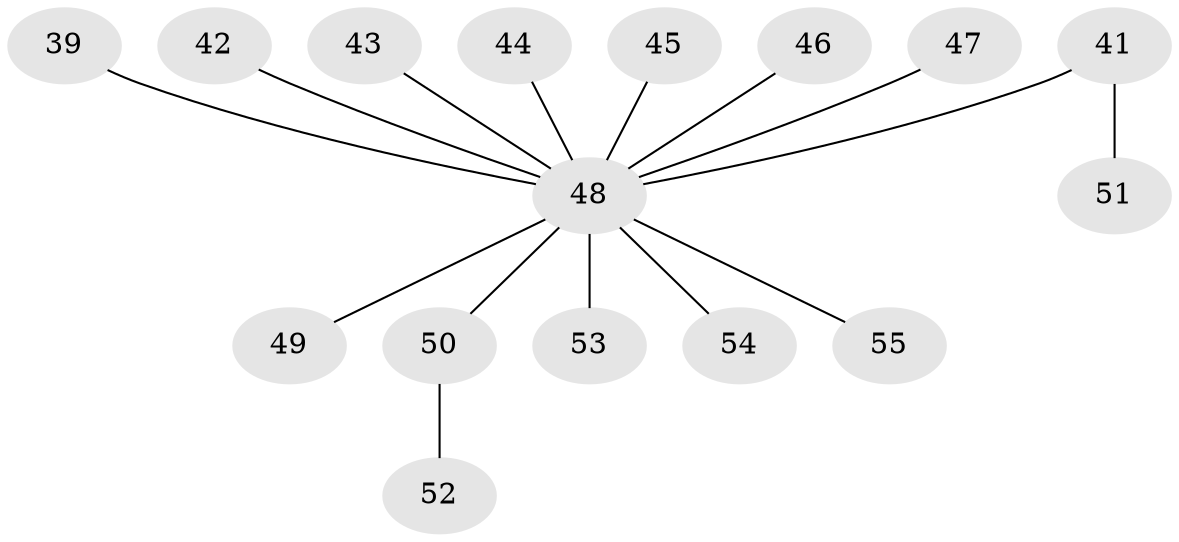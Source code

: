 // original degree distribution, {5: 0.03636363636363636, 4: 0.12727272727272726, 2: 0.2727272727272727, 1: 0.509090909090909, 6: 0.01818181818181818, 3: 0.03636363636363636}
// Generated by graph-tools (version 1.1) at 2025/56/03/04/25 21:56:33]
// undirected, 16 vertices, 15 edges
graph export_dot {
graph [start="1"]
  node [color=gray90,style=filled];
  39;
  41;
  42;
  43;
  44;
  45;
  46;
  47;
  48 [super="+12+14+29+32+26+27+30+31+33+34+35+36+37+38+40"];
  49;
  50;
  51;
  52;
  53;
  54;
  55;
  39 -- 48;
  41 -- 51;
  41 -- 48;
  42 -- 48;
  43 -- 48;
  44 -- 48;
  45 -- 48;
  46 -- 48;
  47 -- 48;
  48 -- 50;
  48 -- 54;
  48 -- 53;
  48 -- 55;
  48 -- 49;
  50 -- 52;
}
